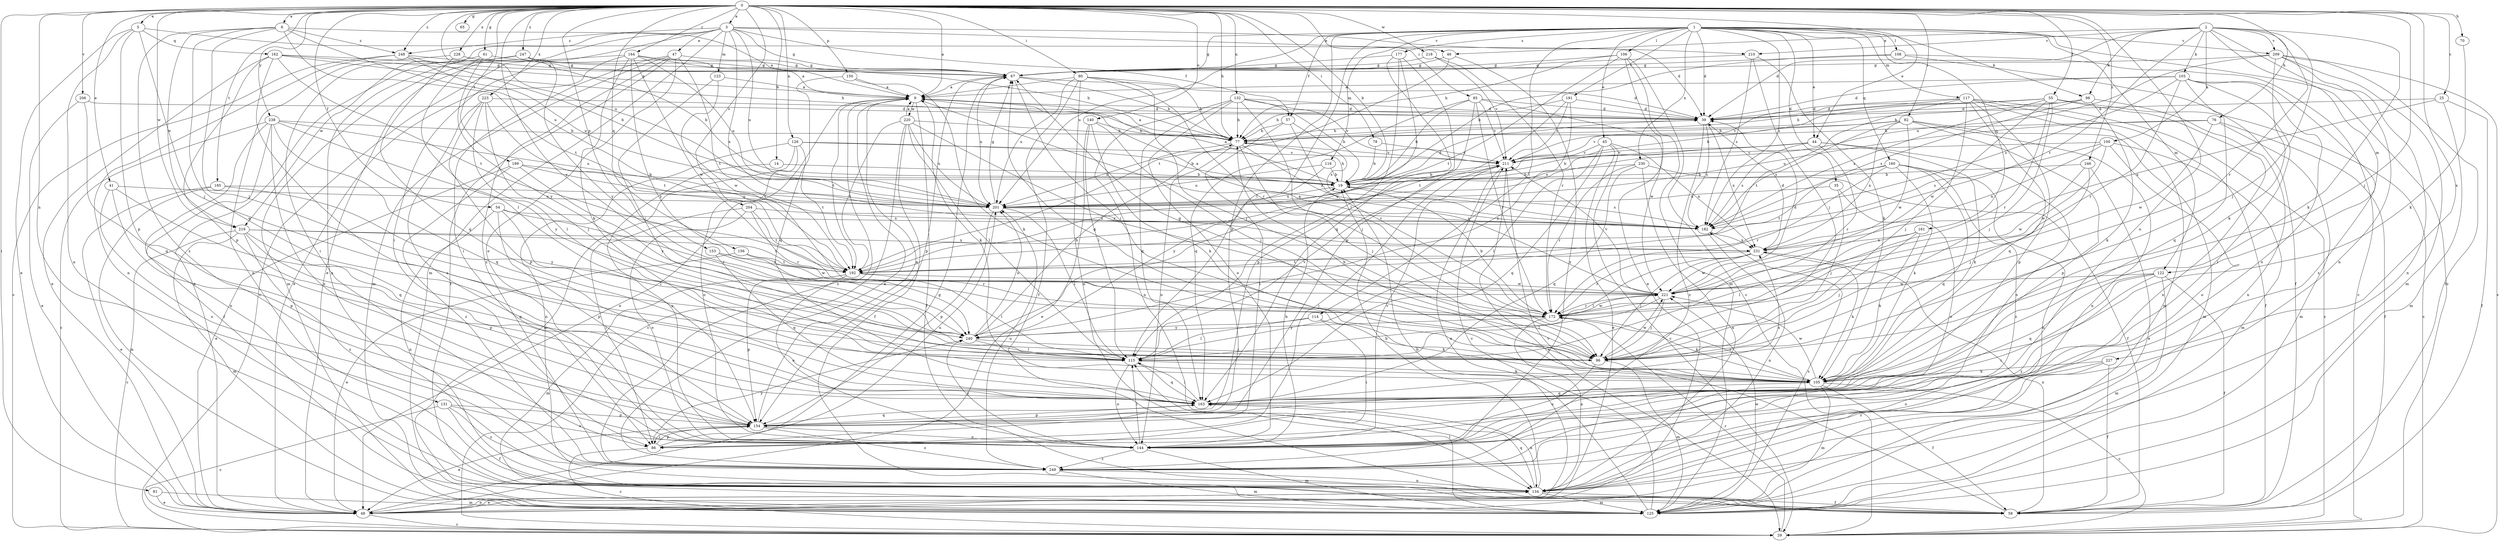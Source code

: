 strict digraph  {
0;
1;
2;
3;
5;
6;
9;
14;
19;
25;
29;
35;
39;
41;
44;
45;
46;
47;
48;
54;
55;
57;
58;
61;
65;
67;
70;
76;
77;
78;
80;
81;
82;
85;
86;
96;
98;
100;
103;
105;
106;
108;
114;
115;
116;
117;
122;
123;
125;
126;
131;
132;
134;
140;
144;
150;
153;
154;
156;
160;
161;
162;
163;
164;
172;
177;
182;
185;
189;
191;
192;
201;
204;
206;
209;
210;
211;
218;
219;
220;
221;
223;
227;
228;
230;
231;
238;
240;
246;
247;
248;
249;
0 -> 3  [label=a];
0 -> 5  [label=a];
0 -> 6  [label=a];
0 -> 9  [label=a];
0 -> 14  [label=b];
0 -> 19  [label=b];
0 -> 25  [label=c];
0 -> 41  [label=e];
0 -> 44  [label=e];
0 -> 54  [label=f];
0 -> 55  [label=f];
0 -> 61  [label=g];
0 -> 65  [label=g];
0 -> 70  [label=h];
0 -> 76  [label=h];
0 -> 77  [label=h];
0 -> 78  [label=i];
0 -> 80  [label=i];
0 -> 81  [label=i];
0 -> 82  [label=i];
0 -> 85  [label=i];
0 -> 96  [label=j];
0 -> 126  [label=n];
0 -> 131  [label=n];
0 -> 132  [label=n];
0 -> 140  [label=o];
0 -> 144  [label=o];
0 -> 150  [label=p];
0 -> 153  [label=p];
0 -> 156  [label=q];
0 -> 164  [label=r];
0 -> 185  [label=t];
0 -> 189  [label=t];
0 -> 201  [label=u];
0 -> 204  [label=v];
0 -> 206  [label=v];
0 -> 218  [label=w];
0 -> 219  [label=w];
0 -> 223  [label=x];
0 -> 227  [label=x];
0 -> 228  [label=x];
0 -> 238  [label=y];
0 -> 240  [label=y];
0 -> 246  [label=z];
0 -> 247  [label=z];
0 -> 248  [label=z];
1 -> 29  [label=c];
1 -> 35  [label=d];
1 -> 39  [label=d];
1 -> 44  [label=e];
1 -> 45  [label=e];
1 -> 57  [label=f];
1 -> 67  [label=g];
1 -> 98  [label=k];
1 -> 106  [label=l];
1 -> 108  [label=l];
1 -> 114  [label=l];
1 -> 115  [label=l];
1 -> 116  [label=m];
1 -> 117  [label=m];
1 -> 122  [label=m];
1 -> 154  [label=p];
1 -> 160  [label=q];
1 -> 161  [label=q];
1 -> 177  [label=s];
1 -> 182  [label=s];
1 -> 191  [label=t];
1 -> 201  [label=u];
1 -> 209  [label=v];
1 -> 230  [label=x];
2 -> 39  [label=d];
2 -> 46  [label=e];
2 -> 96  [label=j];
2 -> 98  [label=k];
2 -> 100  [label=k];
2 -> 103  [label=k];
2 -> 105  [label=k];
2 -> 122  [label=m];
2 -> 134  [label=n];
2 -> 172  [label=r];
2 -> 192  [label=t];
2 -> 209  [label=v];
2 -> 210  [label=v];
3 -> 46  [label=e];
3 -> 47  [label=e];
3 -> 48  [label=e];
3 -> 57  [label=f];
3 -> 67  [label=g];
3 -> 86  [label=i];
3 -> 123  [label=m];
3 -> 125  [label=m];
3 -> 201  [label=u];
3 -> 210  [label=v];
3 -> 219  [label=w];
3 -> 231  [label=x];
3 -> 248  [label=z];
5 -> 39  [label=d];
5 -> 48  [label=e];
5 -> 96  [label=j];
5 -> 134  [label=n];
5 -> 154  [label=p];
5 -> 162  [label=q];
6 -> 9  [label=a];
6 -> 96  [label=j];
6 -> 163  [label=q];
6 -> 192  [label=t];
6 -> 201  [label=u];
6 -> 219  [label=w];
6 -> 248  [label=z];
6 -> 249  [label=z];
9 -> 39  [label=d];
9 -> 48  [label=e];
9 -> 58  [label=f];
9 -> 105  [label=k];
9 -> 192  [label=t];
9 -> 220  [label=w];
9 -> 249  [label=z];
14 -> 19  [label=b];
14 -> 144  [label=o];
19 -> 9  [label=a];
19 -> 39  [label=d];
19 -> 77  [label=h];
19 -> 182  [label=s];
19 -> 201  [label=u];
25 -> 39  [label=d];
25 -> 58  [label=f];
25 -> 125  [label=m];
25 -> 231  [label=x];
29 -> 172  [label=r];
35 -> 96  [label=j];
35 -> 144  [label=o];
35 -> 201  [label=u];
39 -> 77  [label=h];
39 -> 182  [label=s];
39 -> 231  [label=x];
39 -> 249  [label=z];
41 -> 144  [label=o];
41 -> 154  [label=p];
41 -> 163  [label=q];
41 -> 201  [label=u];
44 -> 19  [label=b];
44 -> 105  [label=k];
44 -> 144  [label=o];
44 -> 172  [label=r];
44 -> 182  [label=s];
44 -> 201  [label=u];
44 -> 211  [label=v];
45 -> 29  [label=c];
45 -> 48  [label=e];
45 -> 115  [label=l];
45 -> 163  [label=q];
45 -> 211  [label=v];
45 -> 231  [label=x];
46 -> 67  [label=g];
46 -> 192  [label=t];
46 -> 249  [label=z];
47 -> 58  [label=f];
47 -> 67  [label=g];
47 -> 86  [label=i];
47 -> 125  [label=m];
47 -> 144  [label=o];
47 -> 192  [label=t];
47 -> 249  [label=z];
48 -> 29  [label=c];
48 -> 67  [label=g];
48 -> 134  [label=n];
54 -> 115  [label=l];
54 -> 134  [label=n];
54 -> 154  [label=p];
54 -> 172  [label=r];
54 -> 182  [label=s];
55 -> 19  [label=b];
55 -> 29  [label=c];
55 -> 39  [label=d];
55 -> 77  [label=h];
55 -> 96  [label=j];
55 -> 134  [label=n];
55 -> 172  [label=r];
55 -> 182  [label=s];
55 -> 221  [label=w];
57 -> 77  [label=h];
57 -> 86  [label=i];
57 -> 172  [label=r];
57 -> 182  [label=s];
58 -> 211  [label=v];
58 -> 231  [label=x];
61 -> 67  [label=g];
61 -> 86  [label=i];
61 -> 115  [label=l];
61 -> 240  [label=y];
67 -> 9  [label=a];
67 -> 39  [label=d];
67 -> 77  [label=h];
67 -> 96  [label=j];
67 -> 154  [label=p];
67 -> 201  [label=u];
70 -> 105  [label=k];
76 -> 58  [label=f];
76 -> 77  [label=h];
76 -> 125  [label=m];
76 -> 201  [label=u];
76 -> 221  [label=w];
77 -> 9  [label=a];
77 -> 96  [label=j];
77 -> 144  [label=o];
77 -> 182  [label=s];
77 -> 201  [label=u];
77 -> 211  [label=v];
78 -> 19  [label=b];
78 -> 211  [label=v];
80 -> 9  [label=a];
80 -> 58  [label=f];
80 -> 77  [label=h];
80 -> 96  [label=j];
80 -> 134  [label=n];
80 -> 172  [label=r];
80 -> 201  [label=u];
81 -> 48  [label=e];
81 -> 125  [label=m];
82 -> 77  [label=h];
82 -> 125  [label=m];
82 -> 134  [label=n];
82 -> 154  [label=p];
82 -> 182  [label=s];
82 -> 211  [label=v];
82 -> 221  [label=w];
82 -> 231  [label=x];
85 -> 19  [label=b];
85 -> 39  [label=d];
85 -> 154  [label=p];
85 -> 163  [label=q];
85 -> 172  [label=r];
85 -> 211  [label=v];
85 -> 221  [label=w];
86 -> 29  [label=c];
86 -> 154  [label=p];
86 -> 201  [label=u];
86 -> 240  [label=y];
96 -> 67  [label=g];
96 -> 125  [label=m];
96 -> 144  [label=o];
96 -> 221  [label=w];
98 -> 39  [label=d];
98 -> 77  [label=h];
98 -> 105  [label=k];
98 -> 134  [label=n];
98 -> 182  [label=s];
100 -> 125  [label=m];
100 -> 144  [label=o];
100 -> 182  [label=s];
100 -> 211  [label=v];
100 -> 221  [label=w];
100 -> 231  [label=x];
103 -> 9  [label=a];
103 -> 39  [label=d];
103 -> 86  [label=i];
103 -> 144  [label=o];
103 -> 163  [label=q];
103 -> 172  [label=r];
103 -> 182  [label=s];
103 -> 249  [label=z];
105 -> 29  [label=c];
105 -> 58  [label=f];
105 -> 67  [label=g];
105 -> 77  [label=h];
105 -> 125  [label=m];
105 -> 163  [label=q];
105 -> 172  [label=r];
105 -> 221  [label=w];
106 -> 29  [label=c];
106 -> 48  [label=e];
106 -> 67  [label=g];
106 -> 77  [label=h];
106 -> 125  [label=m];
106 -> 192  [label=t];
108 -> 19  [label=b];
108 -> 29  [label=c];
108 -> 58  [label=f];
108 -> 67  [label=g];
114 -> 86  [label=i];
114 -> 105  [label=k];
114 -> 115  [label=l];
114 -> 240  [label=y];
115 -> 105  [label=k];
115 -> 144  [label=o];
115 -> 163  [label=q];
115 -> 211  [label=v];
116 -> 19  [label=b];
116 -> 201  [label=u];
116 -> 240  [label=y];
117 -> 29  [label=c];
117 -> 39  [label=d];
117 -> 58  [label=f];
117 -> 96  [label=j];
117 -> 125  [label=m];
117 -> 154  [label=p];
117 -> 163  [label=q];
117 -> 192  [label=t];
117 -> 211  [label=v];
122 -> 58  [label=f];
122 -> 86  [label=i];
122 -> 125  [label=m];
122 -> 163  [label=q];
122 -> 221  [label=w];
122 -> 249  [label=z];
123 -> 9  [label=a];
123 -> 96  [label=j];
123 -> 221  [label=w];
125 -> 19  [label=b];
125 -> 115  [label=l];
125 -> 182  [label=s];
125 -> 211  [label=v];
125 -> 221  [label=w];
126 -> 19  [label=b];
126 -> 125  [label=m];
126 -> 134  [label=n];
126 -> 144  [label=o];
126 -> 192  [label=t];
126 -> 211  [label=v];
131 -> 29  [label=c];
131 -> 58  [label=f];
131 -> 144  [label=o];
131 -> 154  [label=p];
131 -> 249  [label=z];
132 -> 19  [label=b];
132 -> 39  [label=d];
132 -> 77  [label=h];
132 -> 96  [label=j];
132 -> 134  [label=n];
132 -> 144  [label=o];
132 -> 163  [label=q];
132 -> 211  [label=v];
134 -> 19  [label=b];
134 -> 48  [label=e];
134 -> 58  [label=f];
134 -> 125  [label=m];
134 -> 163  [label=q];
140 -> 48  [label=e];
140 -> 77  [label=h];
140 -> 96  [label=j];
140 -> 105  [label=k];
140 -> 115  [label=l];
144 -> 19  [label=b];
144 -> 115  [label=l];
144 -> 125  [label=m];
144 -> 211  [label=v];
144 -> 240  [label=y];
144 -> 249  [label=z];
150 -> 9  [label=a];
150 -> 105  [label=k];
150 -> 163  [label=q];
153 -> 163  [label=q];
153 -> 172  [label=r];
153 -> 192  [label=t];
154 -> 9  [label=a];
154 -> 48  [label=e];
154 -> 86  [label=i];
154 -> 144  [label=o];
154 -> 163  [label=q];
154 -> 249  [label=z];
156 -> 48  [label=e];
156 -> 192  [label=t];
156 -> 221  [label=w];
160 -> 19  [label=b];
160 -> 105  [label=k];
160 -> 134  [label=n];
160 -> 163  [label=q];
160 -> 172  [label=r];
160 -> 192  [label=t];
160 -> 249  [label=z];
161 -> 96  [label=j];
161 -> 105  [label=k];
161 -> 115  [label=l];
161 -> 231  [label=x];
162 -> 9  [label=a];
162 -> 48  [label=e];
162 -> 67  [label=g];
162 -> 77  [label=h];
162 -> 115  [label=l];
162 -> 154  [label=p];
162 -> 192  [label=t];
163 -> 115  [label=l];
163 -> 134  [label=n];
163 -> 154  [label=p];
163 -> 231  [label=x];
164 -> 9  [label=a];
164 -> 29  [label=c];
164 -> 48  [label=e];
164 -> 67  [label=g];
164 -> 105  [label=k];
164 -> 201  [label=u];
164 -> 221  [label=w];
164 -> 240  [label=y];
172 -> 19  [label=b];
172 -> 105  [label=k];
172 -> 134  [label=n];
172 -> 221  [label=w];
172 -> 240  [label=y];
177 -> 67  [label=g];
177 -> 115  [label=l];
177 -> 154  [label=p];
177 -> 163  [label=q];
177 -> 240  [label=y];
182 -> 9  [label=a];
182 -> 134  [label=n];
182 -> 231  [label=x];
185 -> 48  [label=e];
185 -> 125  [label=m];
185 -> 201  [label=u];
185 -> 240  [label=y];
189 -> 19  [label=b];
189 -> 48  [label=e];
189 -> 182  [label=s];
189 -> 240  [label=y];
189 -> 249  [label=z];
191 -> 39  [label=d];
191 -> 77  [label=h];
191 -> 192  [label=t];
191 -> 211  [label=v];
191 -> 240  [label=y];
192 -> 115  [label=l];
192 -> 125  [label=m];
192 -> 144  [label=o];
192 -> 154  [label=p];
192 -> 221  [label=w];
201 -> 67  [label=g];
201 -> 115  [label=l];
201 -> 154  [label=p];
201 -> 182  [label=s];
204 -> 86  [label=i];
204 -> 144  [label=o];
204 -> 172  [label=r];
204 -> 182  [label=s];
204 -> 192  [label=t];
206 -> 39  [label=d];
206 -> 48  [label=e];
206 -> 163  [label=q];
209 -> 29  [label=c];
209 -> 58  [label=f];
209 -> 67  [label=g];
209 -> 105  [label=k];
209 -> 125  [label=m];
209 -> 134  [label=n];
209 -> 201  [label=u];
210 -> 67  [label=g];
210 -> 96  [label=j];
210 -> 105  [label=k];
210 -> 182  [label=s];
211 -> 19  [label=b];
211 -> 29  [label=c];
211 -> 48  [label=e];
211 -> 86  [label=i];
218 -> 67  [label=g];
218 -> 172  [label=r];
218 -> 211  [label=v];
219 -> 29  [label=c];
219 -> 125  [label=m];
219 -> 154  [label=p];
219 -> 163  [label=q];
219 -> 192  [label=t];
219 -> 231  [label=x];
219 -> 249  [label=z];
220 -> 9  [label=a];
220 -> 29  [label=c];
220 -> 58  [label=f];
220 -> 77  [label=h];
220 -> 115  [label=l];
220 -> 172  [label=r];
220 -> 192  [label=t];
220 -> 201  [label=u];
221 -> 9  [label=a];
221 -> 39  [label=d];
221 -> 96  [label=j];
221 -> 115  [label=l];
221 -> 172  [label=r];
221 -> 211  [label=v];
223 -> 39  [label=d];
223 -> 96  [label=j];
223 -> 115  [label=l];
223 -> 144  [label=o];
223 -> 154  [label=p];
223 -> 192  [label=t];
227 -> 58  [label=f];
227 -> 105  [label=k];
227 -> 144  [label=o];
227 -> 249  [label=z];
228 -> 19  [label=b];
228 -> 67  [label=g];
228 -> 134  [label=n];
228 -> 163  [label=q];
230 -> 19  [label=b];
230 -> 58  [label=f];
230 -> 134  [label=n];
230 -> 163  [label=q];
230 -> 172  [label=r];
231 -> 39  [label=d];
231 -> 96  [label=j];
231 -> 105  [label=k];
231 -> 115  [label=l];
231 -> 172  [label=r];
231 -> 192  [label=t];
231 -> 221  [label=w];
238 -> 29  [label=c];
238 -> 58  [label=f];
238 -> 77  [label=h];
238 -> 134  [label=n];
238 -> 144  [label=o];
238 -> 163  [label=q];
238 -> 201  [label=u];
238 -> 240  [label=y];
240 -> 77  [label=h];
240 -> 96  [label=j];
240 -> 115  [label=l];
240 -> 201  [label=u];
246 -> 19  [label=b];
246 -> 48  [label=e];
246 -> 96  [label=j];
246 -> 221  [label=w];
247 -> 48  [label=e];
247 -> 67  [label=g];
247 -> 77  [label=h];
247 -> 125  [label=m];
247 -> 134  [label=n];
247 -> 240  [label=y];
248 -> 19  [label=b];
248 -> 29  [label=c];
248 -> 67  [label=g];
248 -> 134  [label=n];
248 -> 201  [label=u];
249 -> 9  [label=a];
249 -> 125  [label=m];
249 -> 134  [label=n];
249 -> 201  [label=u];
}
